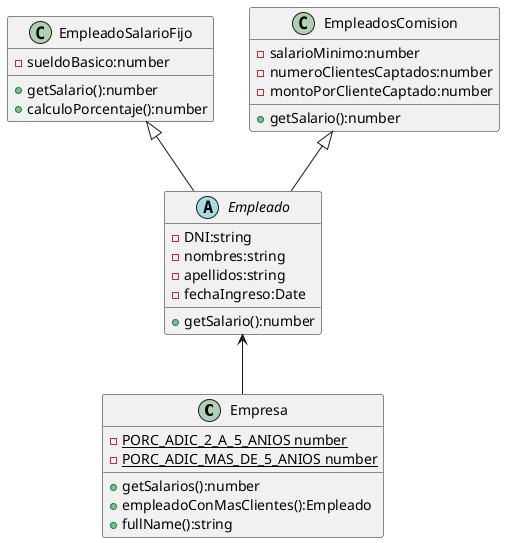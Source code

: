 @startuml "Empleados"

class Empresa {
    {static} - PORC_ADIC_2_A_5_ANIOS number
    {static} - PORC_ADIC_MAS_DE_5_ANIOS number
    

    + getSalarios():number
    + empleadoConMasClientes():Empleado
    + fullName():string

}

abstract class Empleado {
    - DNI:string 
    - nombres:string
    - apellidos:string
    - fechaIngreso:Date 

    + getSalario():number


}

class EmpleadoSalarioFijo {
    - sueldoBasico:number

    + getSalario():number
    + calculoPorcentaje():number
    
}

class EmpleadosComision {
    - salarioMinimo:number
    - numeroClientesCaptados:number
    - montoPorClienteCaptado:number

    + getSalario():number
}

Empleado <-- Empresa
EmpleadoSalarioFijo <|-- Empleado
EmpleadosComision <|-- Empleado


@enduml
